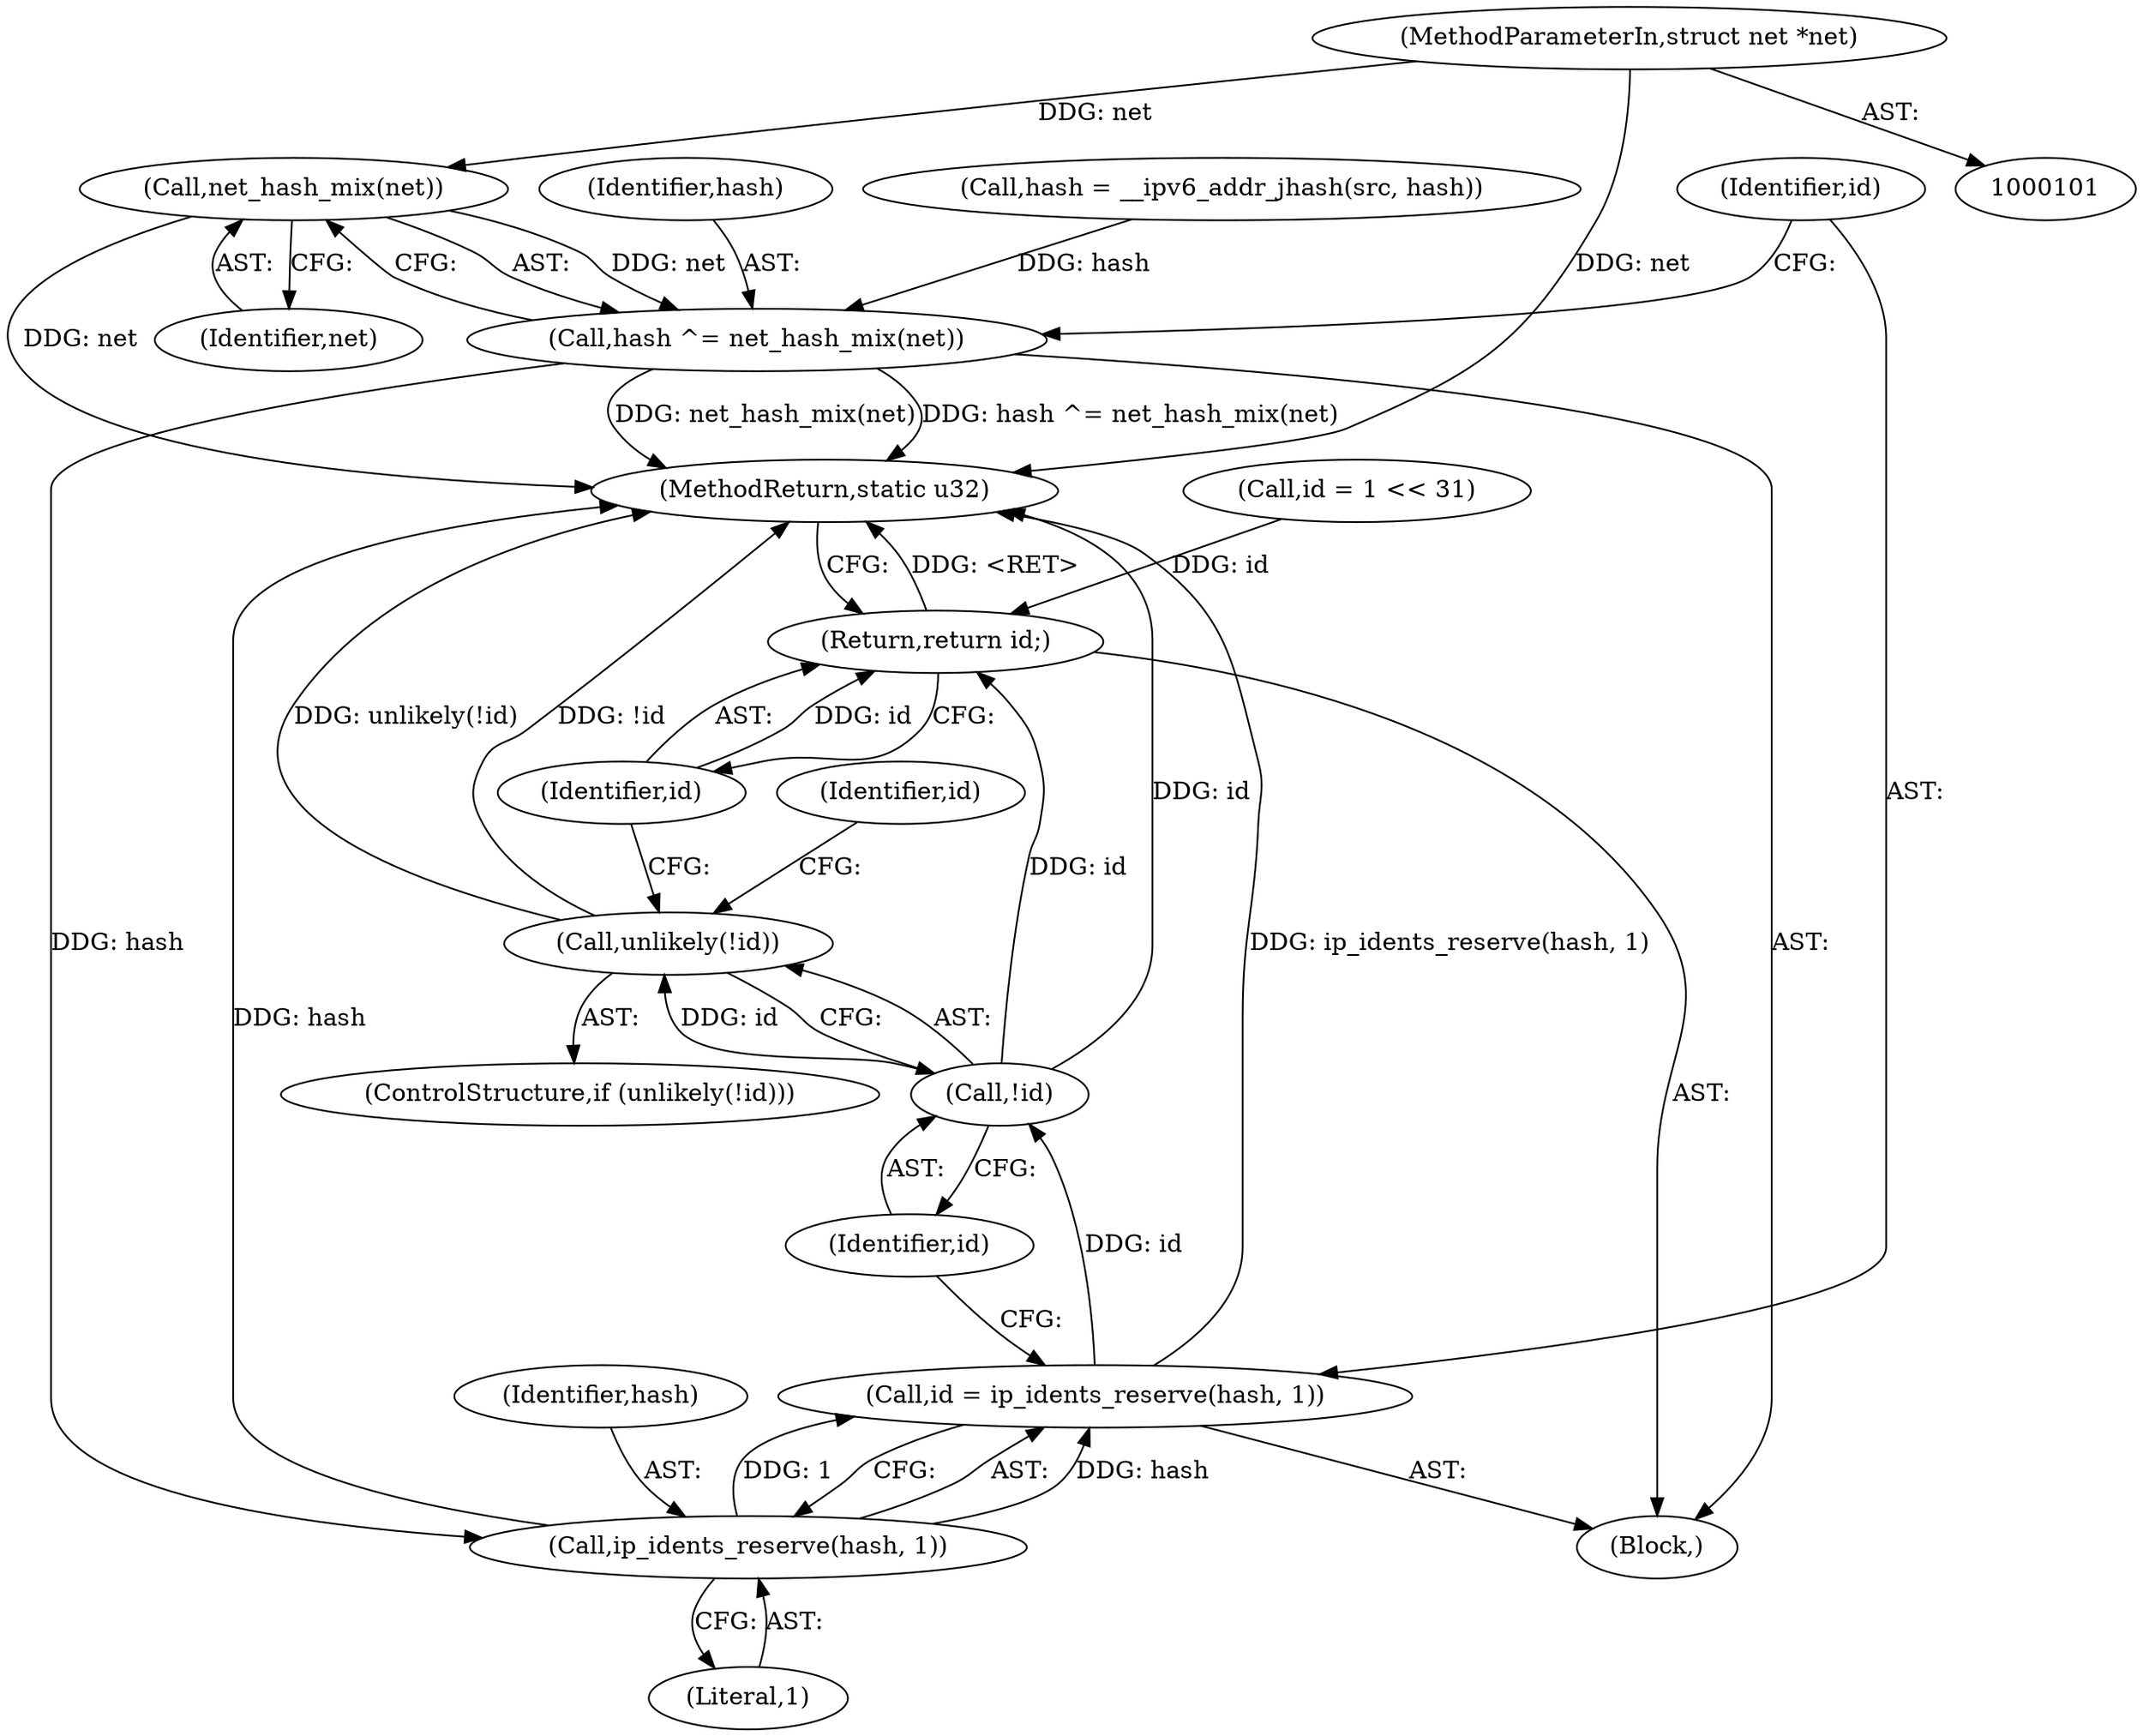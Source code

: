 digraph "1_linux_df453700e8d81b1bdafdf684365ee2b9431fb702_0@pointer" {
"1000121" [label="(Call,net_hash_mix(net))"];
"1000102" [label="(MethodParameterIn,struct net *net)"];
"1000119" [label="(Call,hash ^= net_hash_mix(net))"];
"1000125" [label="(Call,ip_idents_reserve(hash, 1))"];
"1000123" [label="(Call,id = ip_idents_reserve(hash, 1))"];
"1000130" [label="(Call,!id)"];
"1000129" [label="(Call,unlikely(!id))"];
"1000137" [label="(Return,return id;)"];
"1000125" [label="(Call,ip_idents_reserve(hash, 1))"];
"1000138" [label="(Identifier,id)"];
"1000122" [label="(Identifier,net)"];
"1000123" [label="(Call,id = ip_idents_reserve(hash, 1))"];
"1000127" [label="(Literal,1)"];
"1000114" [label="(Call,hash = __ipv6_addr_jhash(src, hash))"];
"1000106" [label="(Block,)"];
"1000129" [label="(Call,unlikely(!id))"];
"1000126" [label="(Identifier,hash)"];
"1000119" [label="(Call,hash ^= net_hash_mix(net))"];
"1000124" [label="(Identifier,id)"];
"1000130" [label="(Call,!id)"];
"1000120" [label="(Identifier,hash)"];
"1000131" [label="(Identifier,id)"];
"1000121" [label="(Call,net_hash_mix(net))"];
"1000132" [label="(Call,id = 1 << 31)"];
"1000139" [label="(MethodReturn,static u32)"];
"1000102" [label="(MethodParameterIn,struct net *net)"];
"1000128" [label="(ControlStructure,if (unlikely(!id)))"];
"1000133" [label="(Identifier,id)"];
"1000137" [label="(Return,return id;)"];
"1000121" -> "1000119"  [label="AST: "];
"1000121" -> "1000122"  [label="CFG: "];
"1000122" -> "1000121"  [label="AST: "];
"1000119" -> "1000121"  [label="CFG: "];
"1000121" -> "1000139"  [label="DDG: net"];
"1000121" -> "1000119"  [label="DDG: net"];
"1000102" -> "1000121"  [label="DDG: net"];
"1000102" -> "1000101"  [label="AST: "];
"1000102" -> "1000139"  [label="DDG: net"];
"1000119" -> "1000106"  [label="AST: "];
"1000120" -> "1000119"  [label="AST: "];
"1000124" -> "1000119"  [label="CFG: "];
"1000119" -> "1000139"  [label="DDG: net_hash_mix(net)"];
"1000119" -> "1000139"  [label="DDG: hash ^= net_hash_mix(net)"];
"1000114" -> "1000119"  [label="DDG: hash"];
"1000119" -> "1000125"  [label="DDG: hash"];
"1000125" -> "1000123"  [label="AST: "];
"1000125" -> "1000127"  [label="CFG: "];
"1000126" -> "1000125"  [label="AST: "];
"1000127" -> "1000125"  [label="AST: "];
"1000123" -> "1000125"  [label="CFG: "];
"1000125" -> "1000139"  [label="DDG: hash"];
"1000125" -> "1000123"  [label="DDG: hash"];
"1000125" -> "1000123"  [label="DDG: 1"];
"1000123" -> "1000106"  [label="AST: "];
"1000124" -> "1000123"  [label="AST: "];
"1000131" -> "1000123"  [label="CFG: "];
"1000123" -> "1000139"  [label="DDG: ip_idents_reserve(hash, 1)"];
"1000123" -> "1000130"  [label="DDG: id"];
"1000130" -> "1000129"  [label="AST: "];
"1000130" -> "1000131"  [label="CFG: "];
"1000131" -> "1000130"  [label="AST: "];
"1000129" -> "1000130"  [label="CFG: "];
"1000130" -> "1000139"  [label="DDG: id"];
"1000130" -> "1000129"  [label="DDG: id"];
"1000130" -> "1000137"  [label="DDG: id"];
"1000129" -> "1000128"  [label="AST: "];
"1000133" -> "1000129"  [label="CFG: "];
"1000138" -> "1000129"  [label="CFG: "];
"1000129" -> "1000139"  [label="DDG: !id"];
"1000129" -> "1000139"  [label="DDG: unlikely(!id)"];
"1000137" -> "1000106"  [label="AST: "];
"1000137" -> "1000138"  [label="CFG: "];
"1000138" -> "1000137"  [label="AST: "];
"1000139" -> "1000137"  [label="CFG: "];
"1000137" -> "1000139"  [label="DDG: <RET>"];
"1000138" -> "1000137"  [label="DDG: id"];
"1000132" -> "1000137"  [label="DDG: id"];
}
